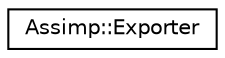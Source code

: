 digraph "Graphical Class Hierarchy"
{
  edge [fontname="Helvetica",fontsize="10",labelfontname="Helvetica",labelfontsize="10"];
  node [fontname="Helvetica",fontsize="10",shape=record];
  rankdir="LR";
  Node1 [label="Assimp::Exporter",height=0.2,width=0.4,color="black", fillcolor="white", style="filled",URL="$class_assimp_1_1_exporter.html"];
}
